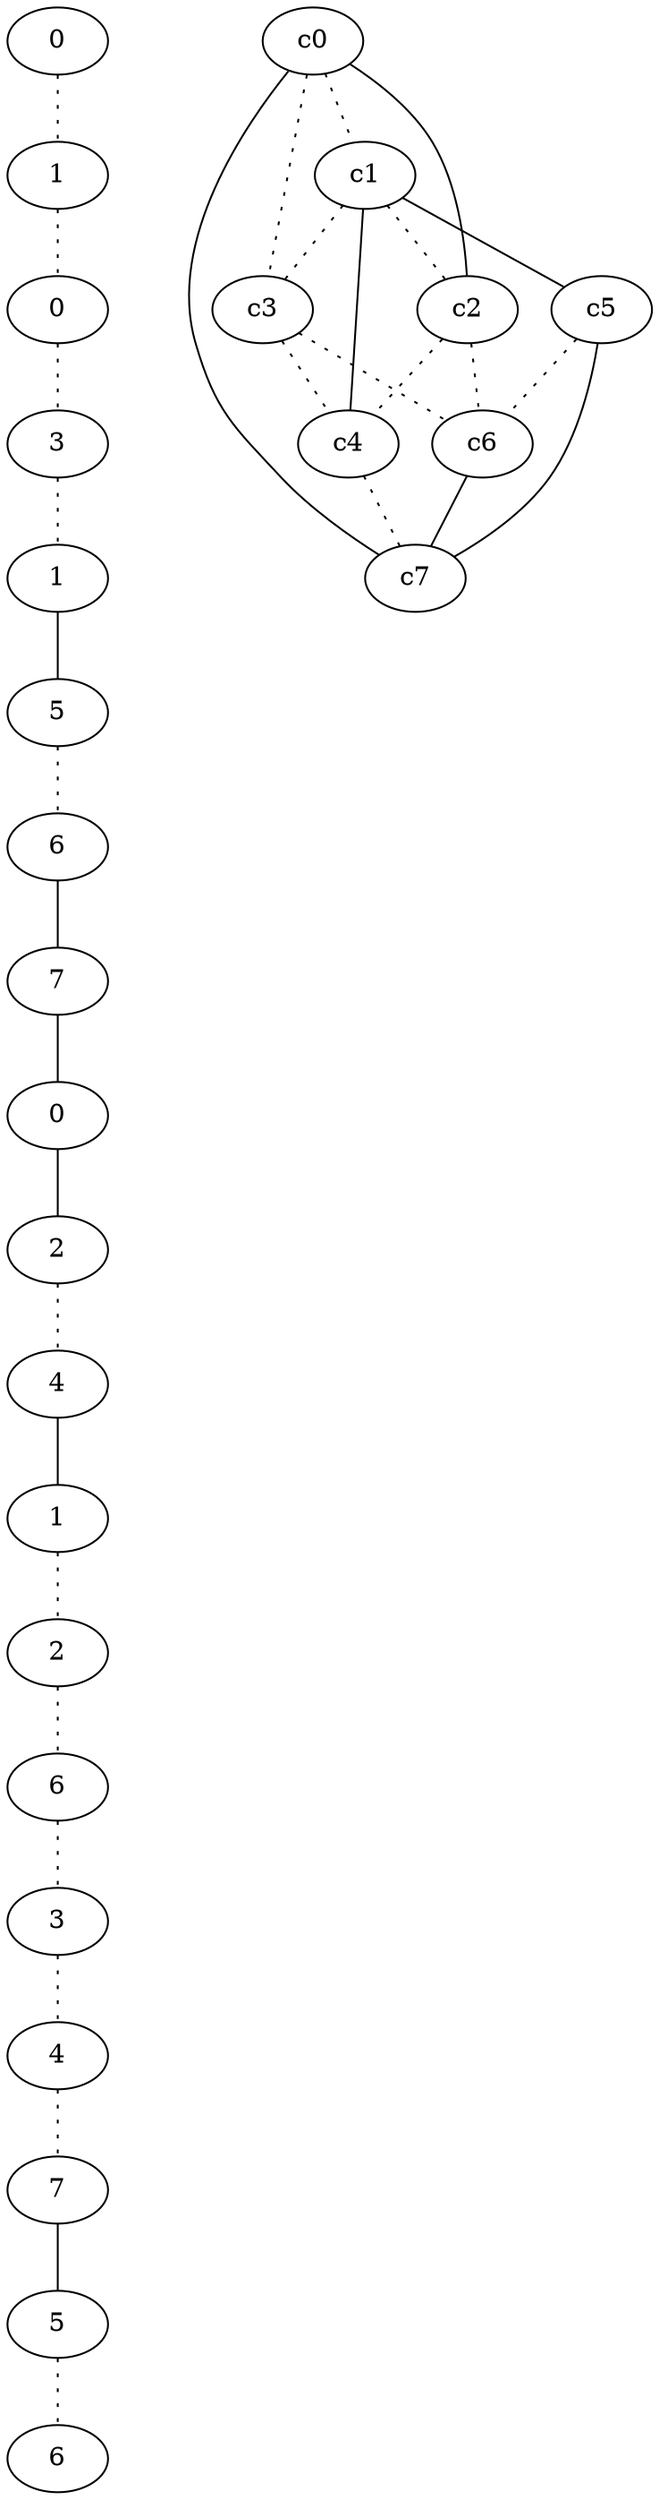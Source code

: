 graph {
a0[label=0];
a1[label=1];
a2[label=0];
a3[label=3];
a4[label=1];
a5[label=5];
a6[label=6];
a7[label=7];
a8[label=0];
a9[label=2];
a10[label=4];
a11[label=1];
a12[label=2];
a13[label=6];
a14[label=3];
a15[label=4];
a16[label=7];
a17[label=5];
a18[label=6];
a0 -- a1 [style=dotted];
a1 -- a2 [style=dotted];
a2 -- a3 [style=dotted];
a3 -- a4 [style=dotted];
a4 -- a5;
a5 -- a6 [style=dotted];
a6 -- a7;
a7 -- a8;
a8 -- a9;
a9 -- a10 [style=dotted];
a10 -- a11;
a11 -- a12 [style=dotted];
a12 -- a13 [style=dotted];
a13 -- a14 [style=dotted];
a14 -- a15 [style=dotted];
a15 -- a16 [style=dotted];
a16 -- a17;
a17 -- a18 [style=dotted];
c0 -- c1 [style=dotted];
c0 -- c2;
c0 -- c3 [style=dotted];
c0 -- c7;
c1 -- c2 [style=dotted];
c1 -- c3 [style=dotted];
c1 -- c4;
c1 -- c5;
c2 -- c4 [style=dotted];
c2 -- c6 [style=dotted];
c3 -- c4 [style=dotted];
c3 -- c6 [style=dotted];
c4 -- c7 [style=dotted];
c5 -- c6 [style=dotted];
c5 -- c7;
c6 -- c7;
}
